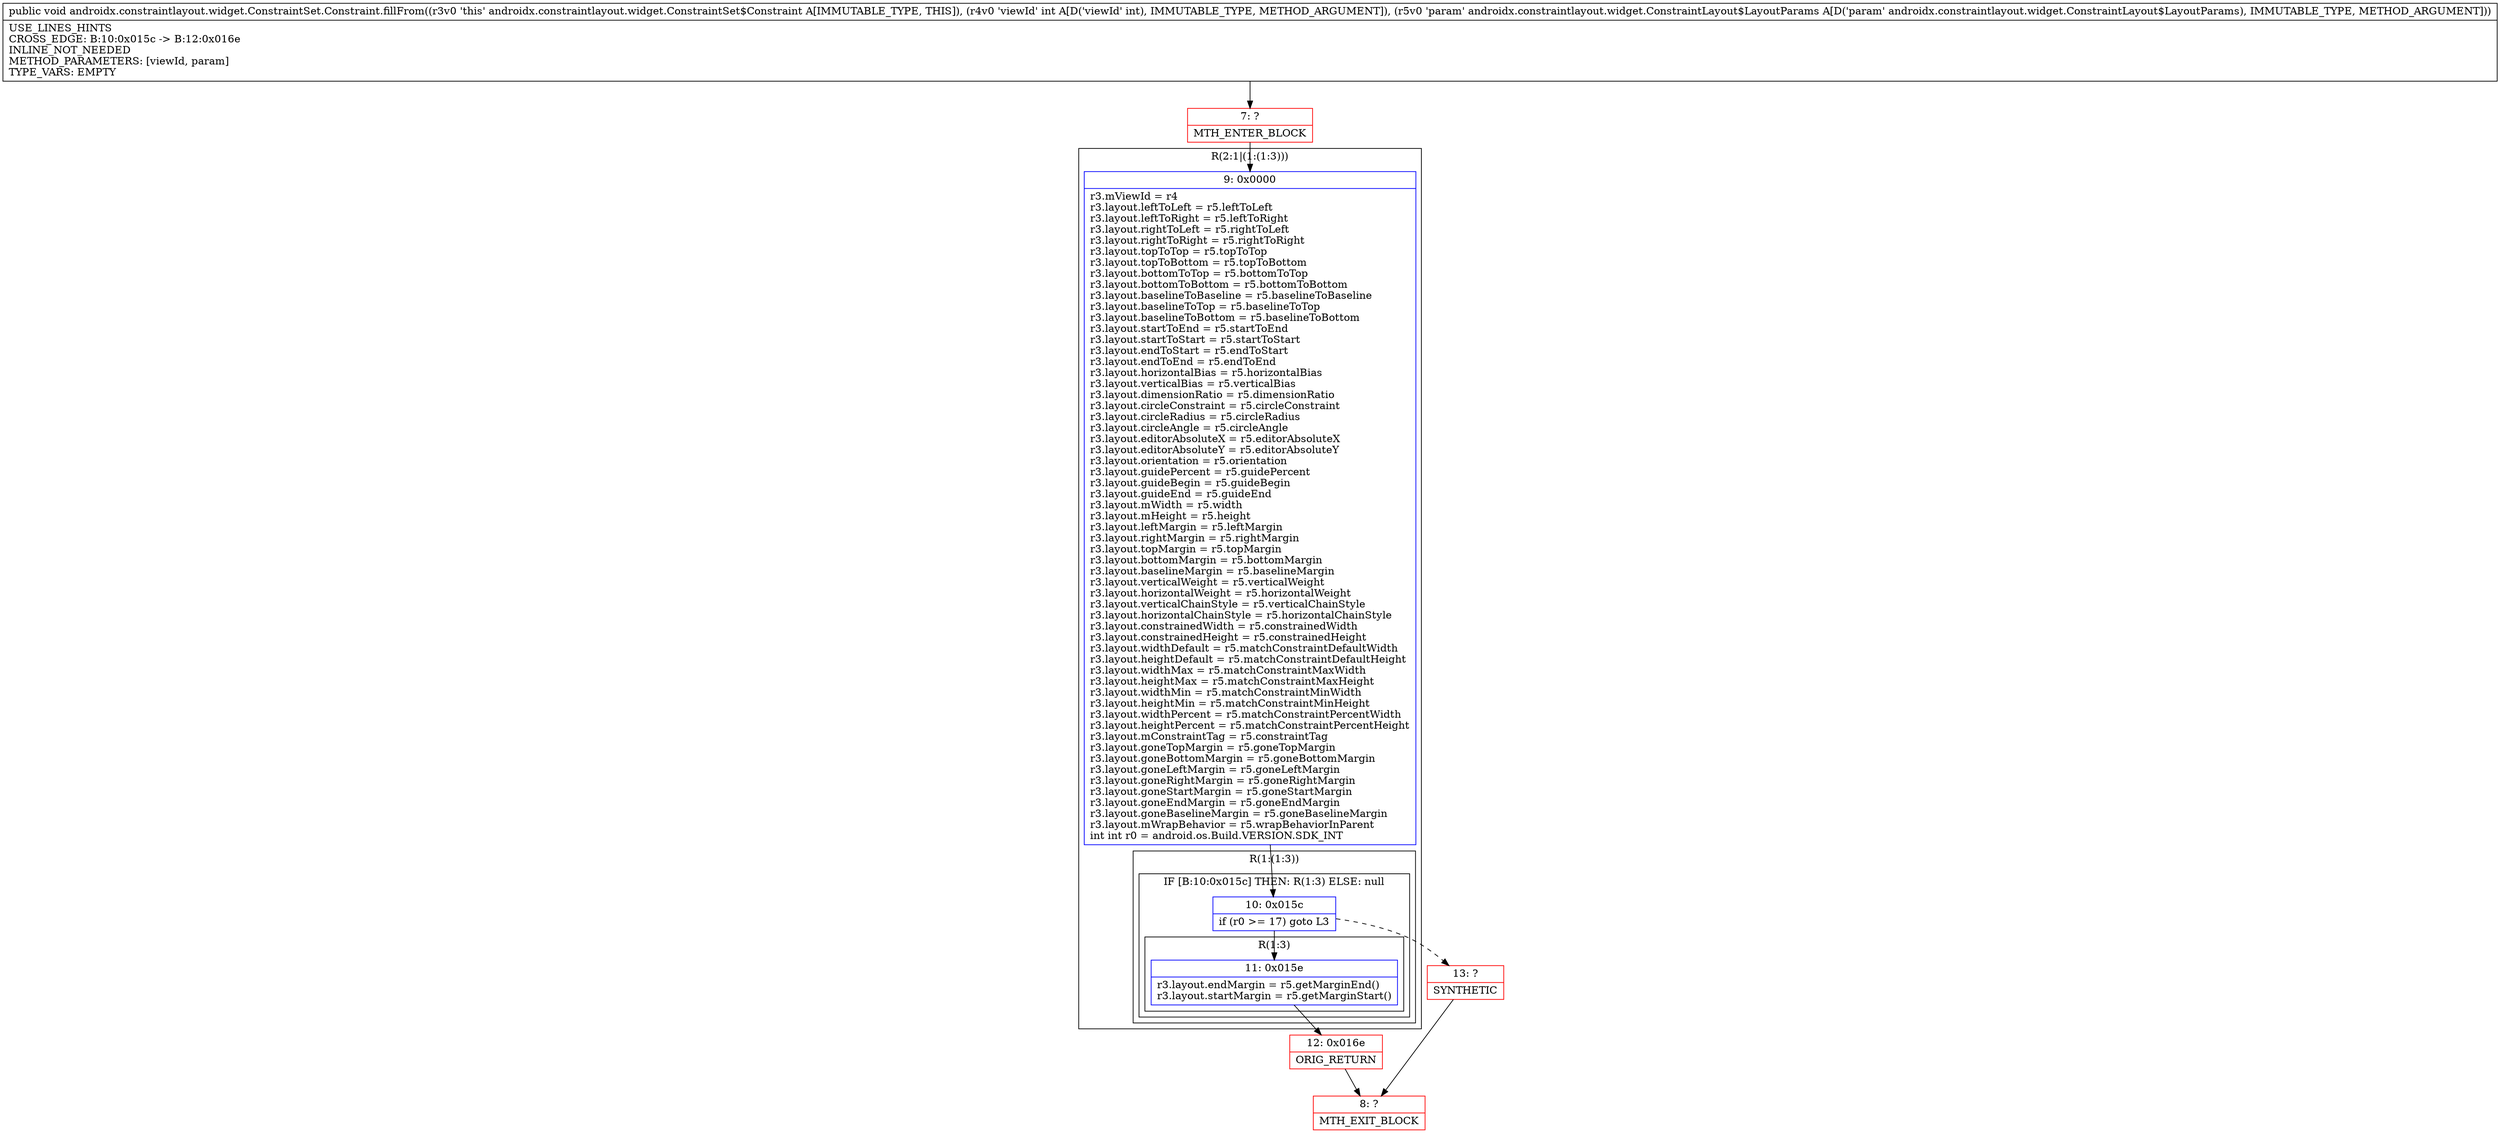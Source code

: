 digraph "CFG forandroidx.constraintlayout.widget.ConstraintSet.Constraint.fillFrom(ILandroidx\/constraintlayout\/widget\/ConstraintLayout$LayoutParams;)V" {
subgraph cluster_Region_1335594122 {
label = "R(2:1|(1:(1:3)))";
node [shape=record,color=blue];
Node_9 [shape=record,label="{9\:\ 0x0000|r3.mViewId = r4\lr3.layout.leftToLeft = r5.leftToLeft\lr3.layout.leftToRight = r5.leftToRight\lr3.layout.rightToLeft = r5.rightToLeft\lr3.layout.rightToRight = r5.rightToRight\lr3.layout.topToTop = r5.topToTop\lr3.layout.topToBottom = r5.topToBottom\lr3.layout.bottomToTop = r5.bottomToTop\lr3.layout.bottomToBottom = r5.bottomToBottom\lr3.layout.baselineToBaseline = r5.baselineToBaseline\lr3.layout.baselineToTop = r5.baselineToTop\lr3.layout.baselineToBottom = r5.baselineToBottom\lr3.layout.startToEnd = r5.startToEnd\lr3.layout.startToStart = r5.startToStart\lr3.layout.endToStart = r5.endToStart\lr3.layout.endToEnd = r5.endToEnd\lr3.layout.horizontalBias = r5.horizontalBias\lr3.layout.verticalBias = r5.verticalBias\lr3.layout.dimensionRatio = r5.dimensionRatio\lr3.layout.circleConstraint = r5.circleConstraint\lr3.layout.circleRadius = r5.circleRadius\lr3.layout.circleAngle = r5.circleAngle\lr3.layout.editorAbsoluteX = r5.editorAbsoluteX\lr3.layout.editorAbsoluteY = r5.editorAbsoluteY\lr3.layout.orientation = r5.orientation\lr3.layout.guidePercent = r5.guidePercent\lr3.layout.guideBegin = r5.guideBegin\lr3.layout.guideEnd = r5.guideEnd\lr3.layout.mWidth = r5.width\lr3.layout.mHeight = r5.height\lr3.layout.leftMargin = r5.leftMargin\lr3.layout.rightMargin = r5.rightMargin\lr3.layout.topMargin = r5.topMargin\lr3.layout.bottomMargin = r5.bottomMargin\lr3.layout.baselineMargin = r5.baselineMargin\lr3.layout.verticalWeight = r5.verticalWeight\lr3.layout.horizontalWeight = r5.horizontalWeight\lr3.layout.verticalChainStyle = r5.verticalChainStyle\lr3.layout.horizontalChainStyle = r5.horizontalChainStyle\lr3.layout.constrainedWidth = r5.constrainedWidth\lr3.layout.constrainedHeight = r5.constrainedHeight\lr3.layout.widthDefault = r5.matchConstraintDefaultWidth\lr3.layout.heightDefault = r5.matchConstraintDefaultHeight\lr3.layout.widthMax = r5.matchConstraintMaxWidth\lr3.layout.heightMax = r5.matchConstraintMaxHeight\lr3.layout.widthMin = r5.matchConstraintMinWidth\lr3.layout.heightMin = r5.matchConstraintMinHeight\lr3.layout.widthPercent = r5.matchConstraintPercentWidth\lr3.layout.heightPercent = r5.matchConstraintPercentHeight\lr3.layout.mConstraintTag = r5.constraintTag\lr3.layout.goneTopMargin = r5.goneTopMargin\lr3.layout.goneBottomMargin = r5.goneBottomMargin\lr3.layout.goneLeftMargin = r5.goneLeftMargin\lr3.layout.goneRightMargin = r5.goneRightMargin\lr3.layout.goneStartMargin = r5.goneStartMargin\lr3.layout.goneEndMargin = r5.goneEndMargin\lr3.layout.goneBaselineMargin = r5.goneBaselineMargin\lr3.layout.mWrapBehavior = r5.wrapBehaviorInParent\lint int r0 = android.os.Build.VERSION.SDK_INT\l}"];
subgraph cluster_Region_1479282478 {
label = "R(1:(1:3))";
node [shape=record,color=blue];
subgraph cluster_IfRegion_865285728 {
label = "IF [B:10:0x015c] THEN: R(1:3) ELSE: null";
node [shape=record,color=blue];
Node_10 [shape=record,label="{10\:\ 0x015c|if (r0 \>= 17) goto L3\l}"];
subgraph cluster_Region_457976223 {
label = "R(1:3)";
node [shape=record,color=blue];
Node_11 [shape=record,label="{11\:\ 0x015e|r3.layout.endMargin = r5.getMarginEnd()\lr3.layout.startMargin = r5.getMarginStart()\l}"];
}
}
}
}
Node_7 [shape=record,color=red,label="{7\:\ ?|MTH_ENTER_BLOCK\l}"];
Node_12 [shape=record,color=red,label="{12\:\ 0x016e|ORIG_RETURN\l}"];
Node_8 [shape=record,color=red,label="{8\:\ ?|MTH_EXIT_BLOCK\l}"];
Node_13 [shape=record,color=red,label="{13\:\ ?|SYNTHETIC\l}"];
MethodNode[shape=record,label="{public void androidx.constraintlayout.widget.ConstraintSet.Constraint.fillFrom((r3v0 'this' androidx.constraintlayout.widget.ConstraintSet$Constraint A[IMMUTABLE_TYPE, THIS]), (r4v0 'viewId' int A[D('viewId' int), IMMUTABLE_TYPE, METHOD_ARGUMENT]), (r5v0 'param' androidx.constraintlayout.widget.ConstraintLayout$LayoutParams A[D('param' androidx.constraintlayout.widget.ConstraintLayout$LayoutParams), IMMUTABLE_TYPE, METHOD_ARGUMENT]))  | USE_LINES_HINTS\lCROSS_EDGE: B:10:0x015c \-\> B:12:0x016e\lINLINE_NOT_NEEDED\lMETHOD_PARAMETERS: [viewId, param]\lTYPE_VARS: EMPTY\l}"];
MethodNode -> Node_7;Node_9 -> Node_10;
Node_10 -> Node_11;
Node_10 -> Node_13[style=dashed];
Node_11 -> Node_12;
Node_7 -> Node_9;
Node_12 -> Node_8;
Node_13 -> Node_8;
}


